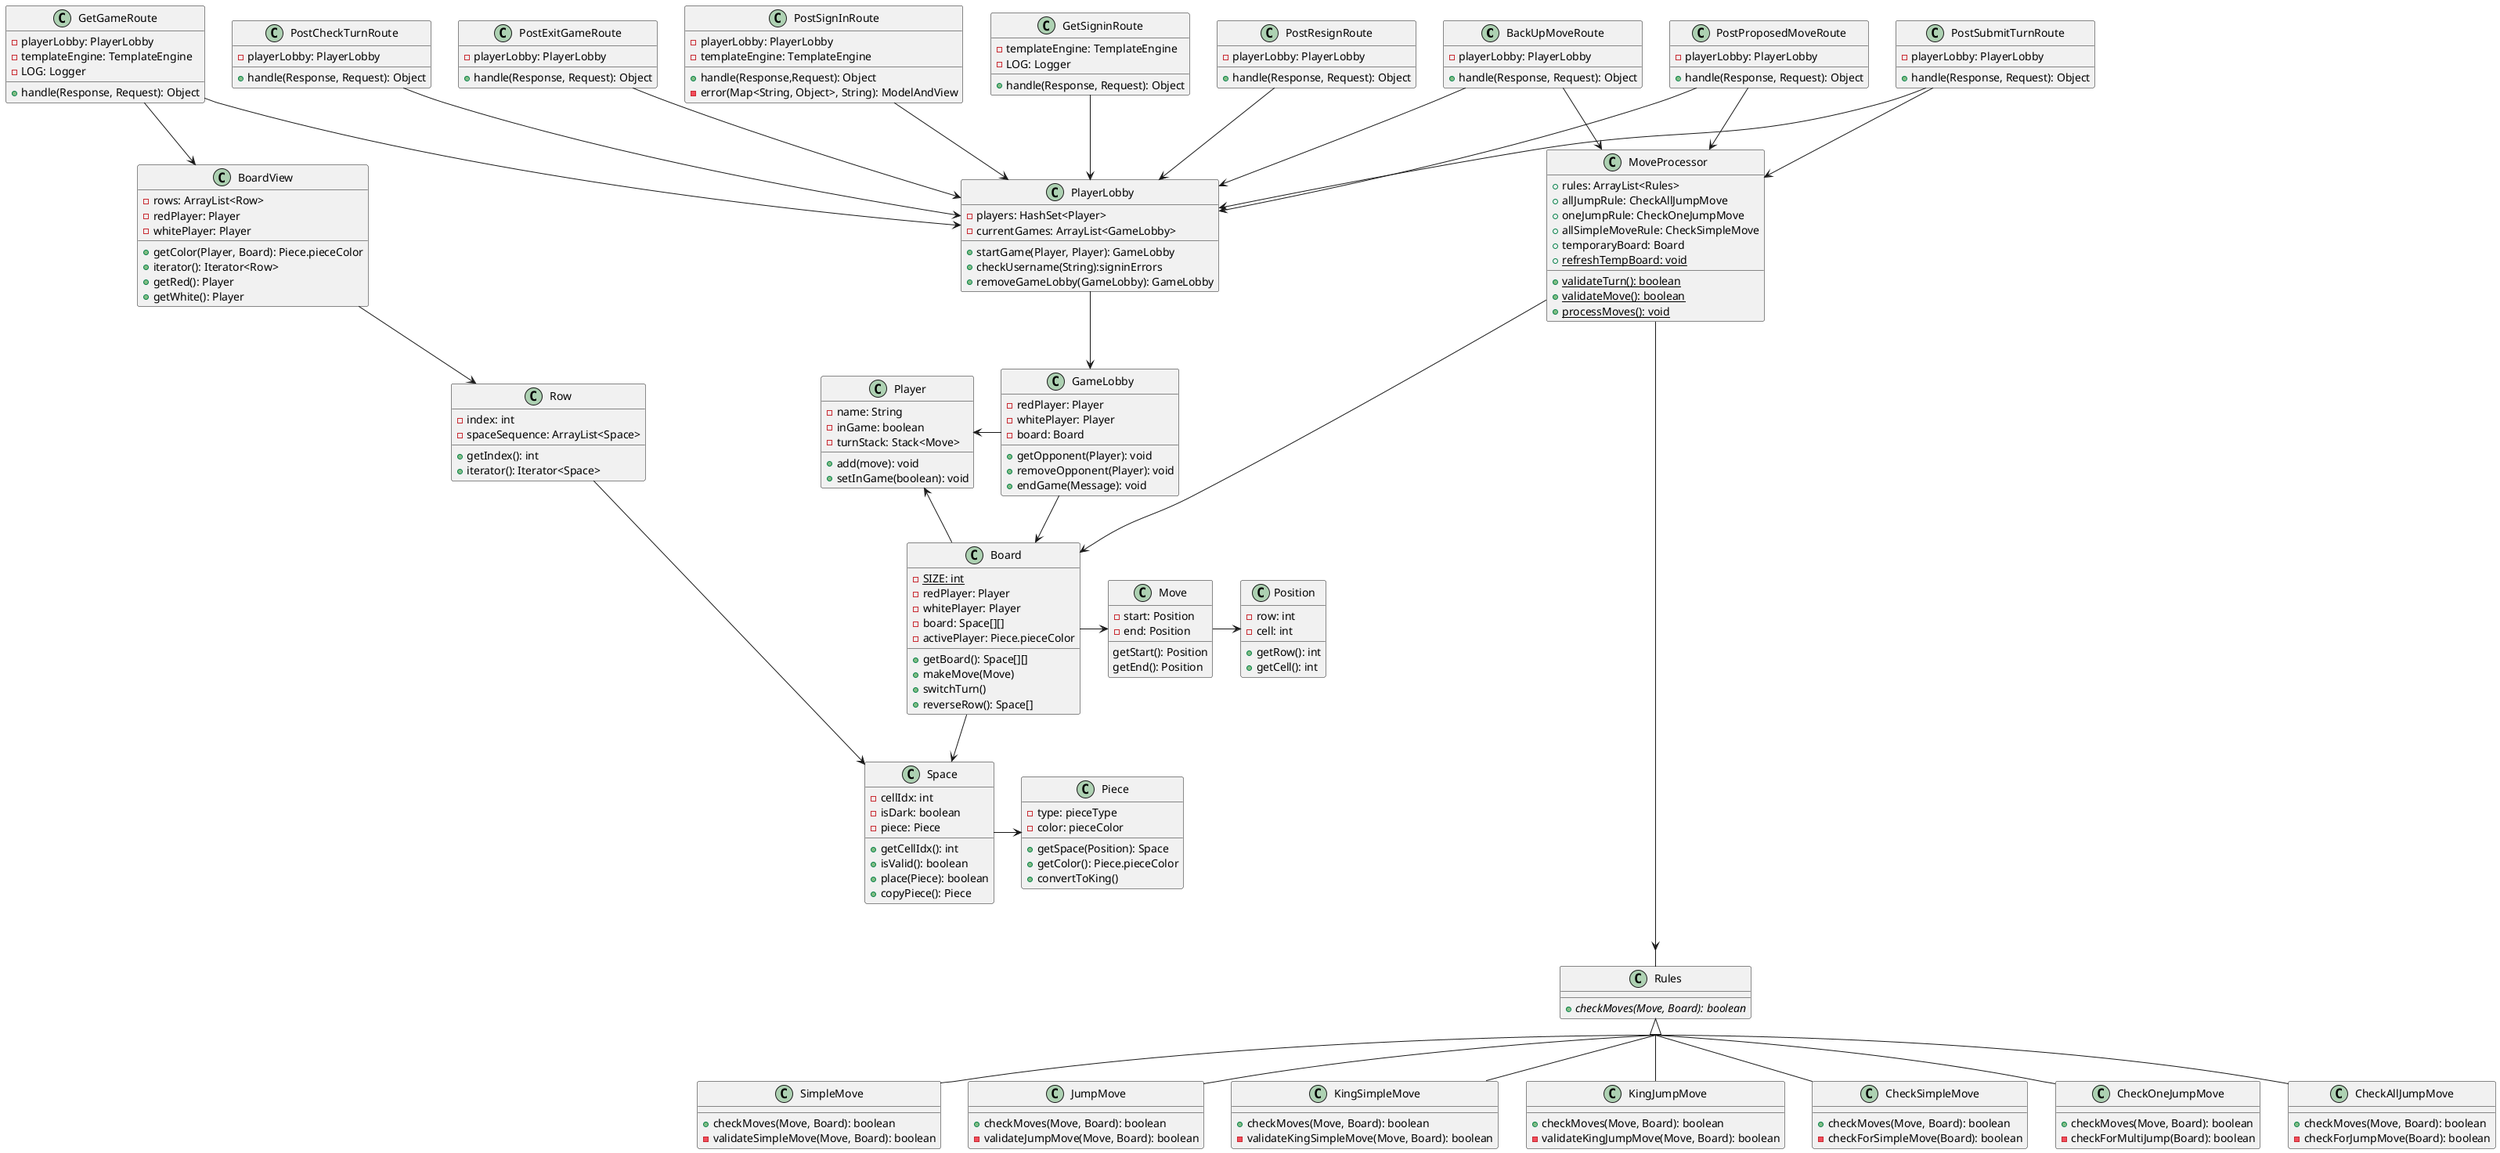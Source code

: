 @startuml webcheckers
skinparam groupInheritance 3
BackUpMoveRoute --> MoveProcessor
PostProposedMoveRoute --> MoveProcessor
PostSubmitTurnRoute --> MoveProcessor
PostCheckTurnRoute --> PlayerLobby
PostExitGameRoute --> PlayerLobby
PostSignInRoute --> PlayerLobby
PostProposedMoveRoute --> PlayerLobby
BackUpMoveRoute --> PlayerLobby
GetSigninRoute --> PlayerLobby
PostResignRoute --> PlayerLobby
PostSubmitTurnRoute --> PlayerLobby
GetGameRoute --> PlayerLobby
GetGameRoute --> BoardView
BoardView -> Row
Row -> Space
MoveProcessor -----> Rules
MoveProcessor --> Board
PlayerLobby --> GameLobby
Player <- GameLobby
GameLobby --> Board
Rules <|-- SimpleMove
Rules <|-- JumpMove
Rules <|-- KingSimpleMove
Rules <|-- KingJumpMove
Rules <|-- CheckSimpleMove
Rules <|-- CheckOneJumpMove
Rules <|-- CheckAllJumpMove
Player <-- Board
Board --> Space
Board -> Move
Space -> Piece
Move -> Position
class PostCheckTurnRoute {
  -playerLobby: PlayerLobby
  +handle(Response, Request): Object
}

class PostExitGameRoute {
  -playerLobby: PlayerLobby
  +handle(Response, Request): Object
}

class PostSignInRoute {
  -playerLobby: PlayerLobby
  -templateEngine: TemplateEngine
  +handle(Response,Request): Object
  -error(Map<String, Object>, String): ModelAndView
}

class BackUpMoveRoute {
  -playerLobby: PlayerLobby
  +handle(Response, Request): Object
}

class PostProposedMoveRoute {
  -playerLobby: PlayerLobby
  +handle(Response, Request): Object
}

class GetSigninRoute {
  -templateEngine: TemplateEngine
  -LOG: Logger
  +handle(Response, Request): Object
}

class PostResignRoute {
  -playerLobby: PlayerLobby
  +handle(Response, Request): Object
}

class PostSubmitTurnRoute {
  -playerLobby: PlayerLobby
  +handle(Response, Request): Object
}

class GetGameRoute {
  -playerLobby: PlayerLobby
  -templateEngine: TemplateEngine
  -LOG: Logger
  +handle(Response, Request): Object
}

class BoardView {
  -rows: ArrayList<Row>
  -redPlayer: Player
  -whitePlayer: Player
  +getColor(Player, Board): Piece.pieceColor
  +iterator(): Iterator<Row>
  +getRed(): Player
  +getWhite(): Player
}

class Row {
  -index: int
  -spaceSequence: ArrayList<Space>
  +getIndex(): int
  +iterator(): Iterator<Space>
}

class MoveProcessor {
  +rules: ArrayList<Rules>
  +allJumpRule: CheckAllJumpMove
  +oneJumpRule: CheckOneJumpMove
  +allSimpleMoveRule: CheckSimpleMove
  +temporaryBoard: Board
  +{static}validateTurn(): boolean
  +{static}validateMove(): boolean
  +{static}processMoves(): void
  +{static}refreshTempBoard: void
}

class PlayerLobby {
  -players: HashSet<Player>
  -currentGames: ArrayList<GameLobby>
  +startGame(Player, Player): GameLobby
  +checkUsername(String):signinErrors
  +removeGameLobby(GameLobby): GameLobby
}

class GameLobby {
  -redPlayer: Player
  -whitePlayer: Player
  -board: Board
  +getOpponent(Player): void
  +removeOpponent(Player): void
  +endGame(Message): void
}

class Player {
  -name: String
  -inGame: boolean
  -turnStack: Stack<Move>
  +add(move): void
  +setInGame(boolean): void
}

class Board {
  -{static}SIZE: int
  -redPlayer: Player
  -whitePlayer: Player
  -board: Space[][]
  -activePlayer: Piece.pieceColor
  +getBoard(): Space[][]
  +makeMove(Move)
  +switchTurn()
  +reverseRow(): Space[]
}

class Space {
  -cellIdx: int
  -isDark: boolean
  -piece: Piece
  +getCellIdx(): int
  +isValid(): boolean
  +place(Piece): boolean
  +copyPiece(): Piece
}

class Piece {
  -type: pieceType
  -color: pieceColor
  +getSpace(Position): Space
  +getColor(): Piece.pieceColor
  +convertToKing()
}

class Move {
  -start: Position
  -end: Position
  getStart(): Position
  getEnd(): Position
}

class Position {
  -row: int
  -cell: int
  +getRow(): int
  +getCell(): int
}

class Rules {
  +{abstract}checkMoves(Move, Board): boolean
}

class SimpleMove {
  +checkMoves(Move, Board): boolean
  -validateSimpleMove(Move, Board): boolean
}

class JumpMove {
  +checkMoves(Move, Board): boolean
  -validateJumpMove(Move, Board): boolean
}

class KingSimpleMove {
  +checkMoves(Move, Board): boolean
  -validateKingSimpleMove(Move, Board): boolean
}

class KingJumpMove {
  +checkMoves(Move, Board): boolean
  -validateKingJumpMove(Move, Board): boolean
}

class CheckSimpleMove {
  +checkMoves(Move, Board): boolean
  -checkForSimpleMove(Board): boolean
}

class CheckOneJumpMove {
  +checkMoves(Move, Board): boolean
  -checkForMultiJump(Board): boolean
}

class CheckAllJumpMove {
  +checkMoves(Move, Board): boolean
  -checkForJumpMove(Board): boolean
}
@enduml
